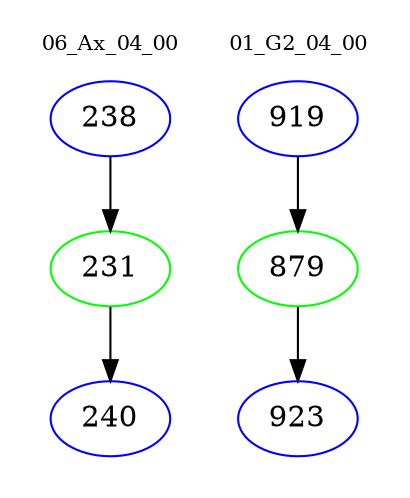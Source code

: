 digraph{
subgraph cluster_0 {
color = white
label = "06_Ax_04_00";
fontsize=10;
T0_238 [label="238", color="blue"]
T0_238 -> T0_231 [color="black"]
T0_231 [label="231", color="green"]
T0_231 -> T0_240 [color="black"]
T0_240 [label="240", color="blue"]
}
subgraph cluster_1 {
color = white
label = "01_G2_04_00";
fontsize=10;
T1_919 [label="919", color="blue"]
T1_919 -> T1_879 [color="black"]
T1_879 [label="879", color="green"]
T1_879 -> T1_923 [color="black"]
T1_923 [label="923", color="blue"]
}
}
